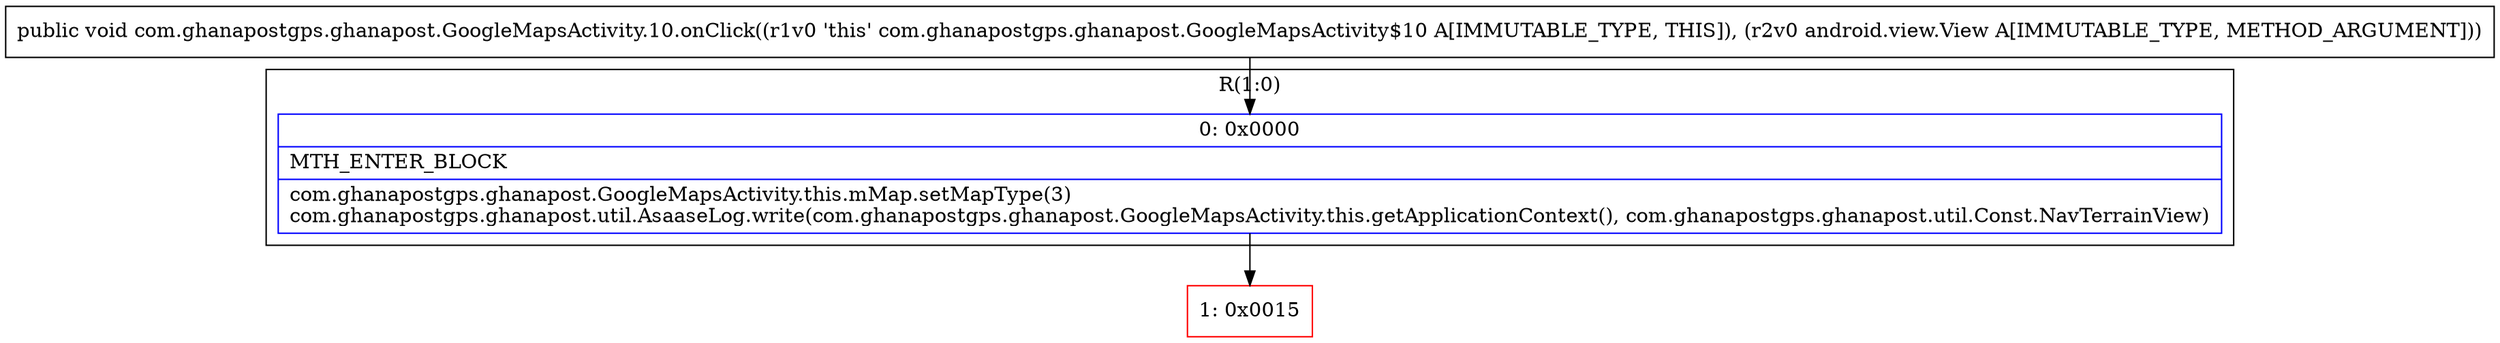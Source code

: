 digraph "CFG forcom.ghanapostgps.ghanapost.GoogleMapsActivity.10.onClick(Landroid\/view\/View;)V" {
subgraph cluster_Region_1425522855 {
label = "R(1:0)";
node [shape=record,color=blue];
Node_0 [shape=record,label="{0\:\ 0x0000|MTH_ENTER_BLOCK\l|com.ghanapostgps.ghanapost.GoogleMapsActivity.this.mMap.setMapType(3)\lcom.ghanapostgps.ghanapost.util.AsaaseLog.write(com.ghanapostgps.ghanapost.GoogleMapsActivity.this.getApplicationContext(), com.ghanapostgps.ghanapost.util.Const.NavTerrainView)\l}"];
}
Node_1 [shape=record,color=red,label="{1\:\ 0x0015}"];
MethodNode[shape=record,label="{public void com.ghanapostgps.ghanapost.GoogleMapsActivity.10.onClick((r1v0 'this' com.ghanapostgps.ghanapost.GoogleMapsActivity$10 A[IMMUTABLE_TYPE, THIS]), (r2v0 android.view.View A[IMMUTABLE_TYPE, METHOD_ARGUMENT])) }"];
MethodNode -> Node_0;
Node_0 -> Node_1;
}

